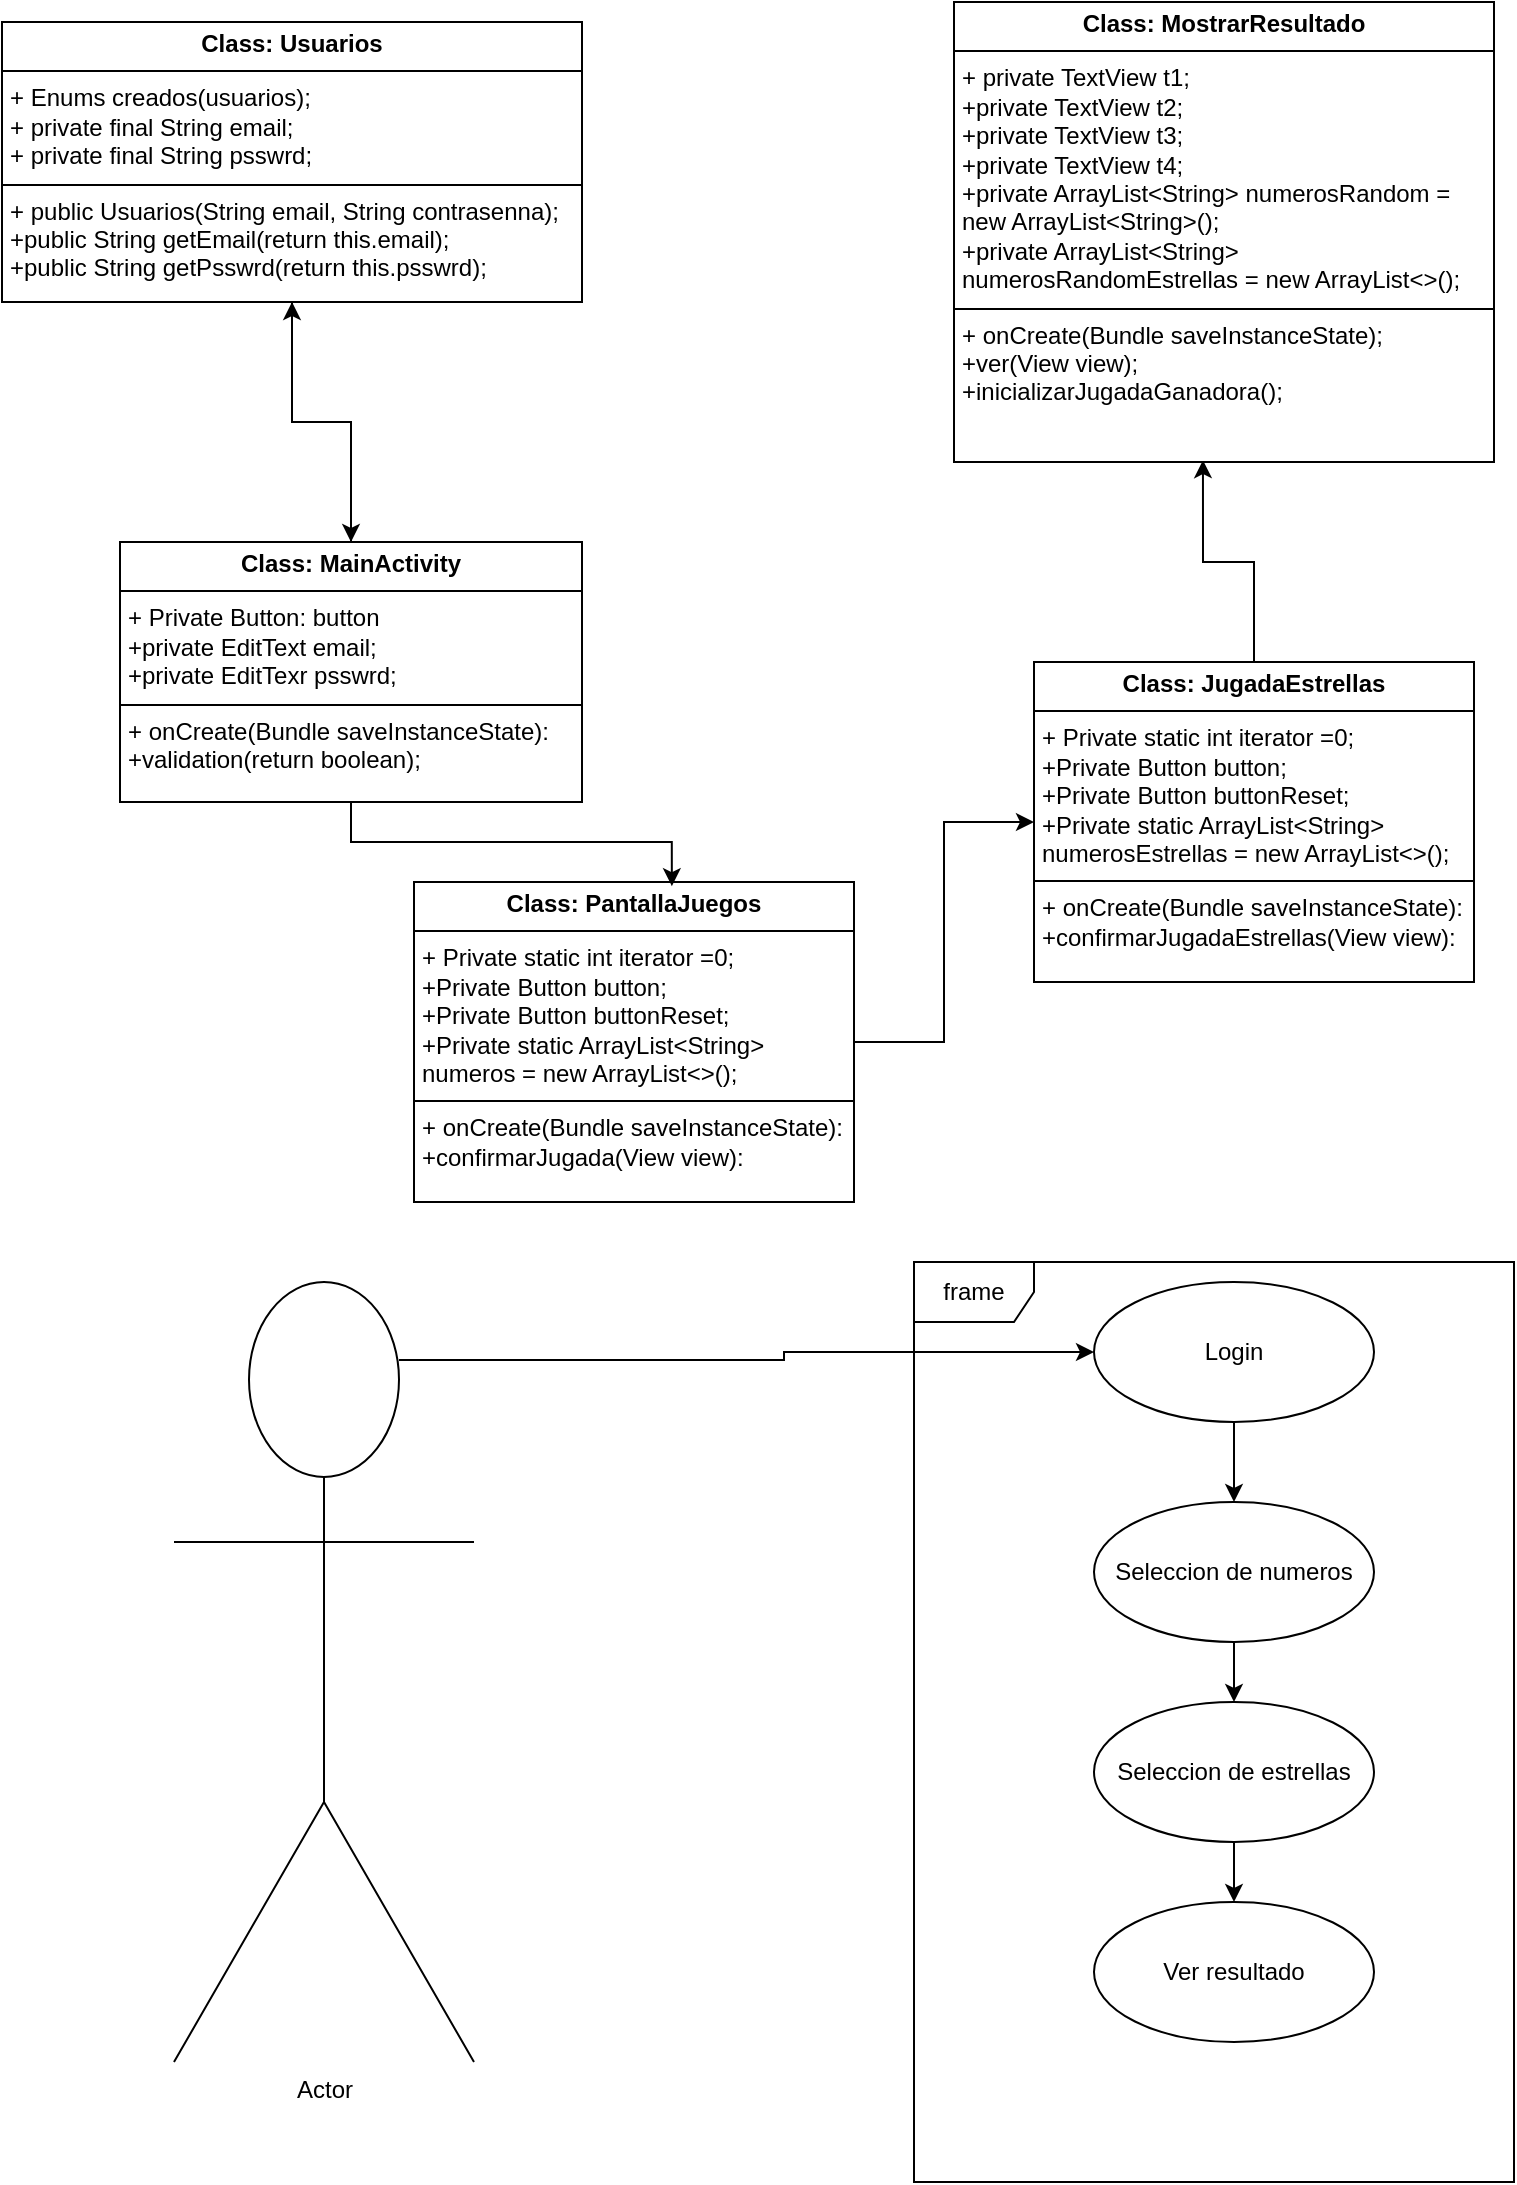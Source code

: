 <mxfile version="24.8.9">
  <diagram id="C5RBs43oDa-KdzZeNtuy" name="Page-1">
    <mxGraphModel dx="1050" dy="557" grid="1" gridSize="10" guides="1" tooltips="1" connect="1" arrows="1" fold="1" page="1" pageScale="1" pageWidth="827" pageHeight="1169" math="0" shadow="0">
      <root>
        <mxCell id="WIyWlLk6GJQsqaUBKTNV-0" />
        <mxCell id="WIyWlLk6GJQsqaUBKTNV-1" parent="WIyWlLk6GJQsqaUBKTNV-0" />
        <mxCell id="3-RYwGu2YpX6ZwUXYips-1" style="edgeStyle=orthogonalEdgeStyle;rounded=0;orthogonalLoop=1;jettySize=auto;html=1;exitX=0.5;exitY=0;exitDx=0;exitDy=0;entryX=0.5;entryY=1;entryDx=0;entryDy=0;" edge="1" parent="WIyWlLk6GJQsqaUBKTNV-1" source="knTf8s53Bz57n8RYhXM5-1" target="3-RYwGu2YpX6ZwUXYips-0">
          <mxGeometry relative="1" as="geometry" />
        </mxCell>
        <mxCell id="knTf8s53Bz57n8RYhXM5-1" value="&lt;p style=&quot;margin:0px;margin-top:4px;text-align:center;&quot;&gt;&lt;b&gt;Class: MainActivity&lt;/b&gt;&lt;/p&gt;&lt;hr size=&quot;1&quot; style=&quot;border-style:solid;&quot;&gt;&lt;p style=&quot;margin:0px;margin-left:4px;&quot;&gt;+ Private Button: button&lt;/p&gt;&lt;p style=&quot;margin:0px;margin-left:4px;&quot;&gt;+private EditText email;&lt;/p&gt;&lt;p style=&quot;margin:0px;margin-left:4px;&quot;&gt;+private EditTexr psswrd;&lt;/p&gt;&lt;hr size=&quot;1&quot; style=&quot;border-style:solid;&quot;&gt;&lt;p style=&quot;margin:0px;margin-left:4px;&quot;&gt;+ onCreate(Bundle saveInstanceState):&lt;/p&gt;&lt;p style=&quot;margin:0px;margin-left:4px;&quot;&gt;+validation(return boolean);&lt;/p&gt;" style="verticalAlign=top;align=left;overflow=fill;html=1;whiteSpace=wrap;" parent="WIyWlLk6GJQsqaUBKTNV-1" vertex="1">
          <mxGeometry x="93" y="320" width="231" height="130" as="geometry" />
        </mxCell>
        <mxCell id="knTf8s53Bz57n8RYhXM5-9" style="edgeStyle=orthogonalEdgeStyle;rounded=0;orthogonalLoop=1;jettySize=auto;html=1;entryX=0.461;entryY=0.996;entryDx=0;entryDy=0;entryPerimeter=0;" parent="WIyWlLk6GJQsqaUBKTNV-1" source="knTf8s53Bz57n8RYhXM5-2" target="knTf8s53Bz57n8RYhXM5-4" edge="1">
          <mxGeometry relative="1" as="geometry">
            <mxPoint x="604" y="590" as="targetPoint" />
          </mxGeometry>
        </mxCell>
        <mxCell id="knTf8s53Bz57n8RYhXM5-2" value="&lt;p style=&quot;margin:0px;margin-top:4px;text-align:center;&quot;&gt;&lt;b&gt;Class: JugadaEstrellas&lt;/b&gt;&lt;/p&gt;&lt;hr size=&quot;1&quot; style=&quot;border-style:solid;&quot;&gt;&lt;p style=&quot;margin:0px;margin-left:4px;&quot;&gt;+ Private static int iterator =0;&lt;/p&gt;&lt;p style=&quot;margin:0px;margin-left:4px;&quot;&gt;+Private Button button;&lt;/p&gt;&lt;p style=&quot;margin:0px;margin-left:4px;&quot;&gt;+Private Button buttonReset;&lt;/p&gt;&lt;p style=&quot;margin:0px;margin-left:4px;&quot;&gt;+Private static ArrayList&amp;lt;String&amp;gt; numerosEstrellas = new ArrayList&amp;lt;&amp;gt;();&lt;/p&gt;&lt;hr size=&quot;1&quot; style=&quot;border-style:solid;&quot;&gt;&lt;p style=&quot;margin:0px;margin-left:4px;&quot;&gt;+ onCreate(Bundle saveInstanceState):&lt;/p&gt;&lt;p style=&quot;margin:0px;margin-left:4px;&quot;&gt;+confirmarJugadaEstrellas(View view):&lt;/p&gt;" style="verticalAlign=top;align=left;overflow=fill;html=1;whiteSpace=wrap;" parent="WIyWlLk6GJQsqaUBKTNV-1" vertex="1">
          <mxGeometry x="550" y="380" width="220" height="160" as="geometry" />
        </mxCell>
        <mxCell id="knTf8s53Bz57n8RYhXM5-4" value="&lt;p style=&quot;margin:0px;margin-top:4px;text-align:center;&quot;&gt;&lt;b&gt;Class: MostrarResultado&lt;/b&gt;&lt;/p&gt;&lt;hr size=&quot;1&quot; style=&quot;border-style:solid;&quot;&gt;&lt;p style=&quot;margin:0px;margin-left:4px;&quot;&gt;+ private TextView t1;&lt;/p&gt;&lt;p style=&quot;margin:0px;margin-left:4px;&quot;&gt;+private TextView t2;&lt;/p&gt;&lt;p style=&quot;margin:0px;margin-left:4px;&quot;&gt;+private TextView t3;&lt;/p&gt;&lt;p style=&quot;margin:0px;margin-left:4px;&quot;&gt;+private TextView t4;&lt;/p&gt;&lt;p style=&quot;margin:0px;margin-left:4px;&quot;&gt;+private ArrayList&amp;lt;String&amp;gt; numerosRandom = new ArrayList&amp;lt;String&amp;gt;();&lt;/p&gt;&lt;p style=&quot;margin:0px;margin-left:4px;&quot;&gt;+private ArrayList&amp;lt;String&amp;gt; numerosRandomEstrellas = new ArrayList&amp;lt;&amp;gt;();&lt;/p&gt;&lt;hr size=&quot;1&quot; style=&quot;border-style:solid;&quot;&gt;&lt;p style=&quot;margin:0px;margin-left:4px;&quot;&gt;+ onCreate(Bundle saveInstanceState);&lt;/p&gt;&lt;p style=&quot;margin:0px;margin-left:4px;&quot;&gt;+ver(View view);&lt;/p&gt;&lt;p style=&quot;margin:0px;margin-left:4px;&quot;&gt;+inicializarJugadaGanadora();&lt;/p&gt;" style="verticalAlign=top;align=left;overflow=fill;html=1;whiteSpace=wrap;" parent="WIyWlLk6GJQsqaUBKTNV-1" vertex="1">
          <mxGeometry x="510" y="50" width="270" height="230" as="geometry" />
        </mxCell>
        <mxCell id="knTf8s53Bz57n8RYhXM5-8" style="edgeStyle=orthogonalEdgeStyle;rounded=0;orthogonalLoop=1;jettySize=auto;html=1;" parent="WIyWlLk6GJQsqaUBKTNV-1" source="knTf8s53Bz57n8RYhXM5-6" target="knTf8s53Bz57n8RYhXM5-2" edge="1">
          <mxGeometry relative="1" as="geometry" />
        </mxCell>
        <mxCell id="knTf8s53Bz57n8RYhXM5-6" value="&lt;p style=&quot;margin:0px;margin-top:4px;text-align:center;&quot;&gt;&lt;b&gt;Class: PantallaJuegos&lt;/b&gt;&lt;/p&gt;&lt;hr size=&quot;1&quot; style=&quot;border-style:solid;&quot;&gt;&lt;p style=&quot;margin:0px;margin-left:4px;&quot;&gt;+ Private static int iterator =0;&lt;/p&gt;&lt;p style=&quot;margin:0px;margin-left:4px;&quot;&gt;+Private Button button;&lt;/p&gt;&lt;p style=&quot;margin:0px;margin-left:4px;&quot;&gt;+Private Button buttonReset;&lt;/p&gt;&lt;p style=&quot;margin:0px;margin-left:4px;&quot;&gt;+Private static ArrayList&amp;lt;String&amp;gt; numeros = new ArrayList&amp;lt;&amp;gt;();&lt;/p&gt;&lt;hr size=&quot;1&quot; style=&quot;border-style:solid;&quot;&gt;&lt;p style=&quot;margin:0px;margin-left:4px;&quot;&gt;+ onCreate(Bundle saveInstanceState):&lt;/p&gt;&lt;p style=&quot;margin:0px;margin-left:4px;&quot;&gt;+confirmarJugada(View view):&lt;/p&gt;" style="verticalAlign=top;align=left;overflow=fill;html=1;whiteSpace=wrap;" parent="WIyWlLk6GJQsqaUBKTNV-1" vertex="1">
          <mxGeometry x="240" y="490" width="220" height="160" as="geometry" />
        </mxCell>
        <mxCell id="knTf8s53Bz57n8RYhXM5-7" style="edgeStyle=orthogonalEdgeStyle;rounded=0;orthogonalLoop=1;jettySize=auto;html=1;entryX=0.586;entryY=0.013;entryDx=0;entryDy=0;entryPerimeter=0;" parent="WIyWlLk6GJQsqaUBKTNV-1" source="knTf8s53Bz57n8RYhXM5-1" target="knTf8s53Bz57n8RYhXM5-6" edge="1">
          <mxGeometry relative="1" as="geometry" />
        </mxCell>
        <mxCell id="3-RYwGu2YpX6ZwUXYips-2" style="edgeStyle=orthogonalEdgeStyle;rounded=0;orthogonalLoop=1;jettySize=auto;html=1;" edge="1" parent="WIyWlLk6GJQsqaUBKTNV-1" source="3-RYwGu2YpX6ZwUXYips-0" target="knTf8s53Bz57n8RYhXM5-1">
          <mxGeometry relative="1" as="geometry" />
        </mxCell>
        <mxCell id="3-RYwGu2YpX6ZwUXYips-0" value="&lt;p style=&quot;margin:0px;margin-top:4px;text-align:center;&quot;&gt;&lt;b&gt;Class: Usuarios&lt;/b&gt;&lt;/p&gt;&lt;hr size=&quot;1&quot; style=&quot;border-style:solid;&quot;&gt;&lt;p style=&quot;margin:0px;margin-left:4px;&quot;&gt;+ Enums creados(usuarios);&lt;/p&gt;&lt;p style=&quot;margin:0px;margin-left:4px;&quot;&gt;+ private final String email;&lt;/p&gt;&lt;p style=&quot;margin:0px;margin-left:4px;&quot;&gt;+ private final String psswrd;&amp;nbsp;&lt;/p&gt;&lt;hr size=&quot;1&quot; style=&quot;border-style:solid;&quot;&gt;&lt;p style=&quot;margin:0px;margin-left:4px;&quot;&gt;+ public Usuarios(String email, String contrasenna);&lt;/p&gt;&lt;p style=&quot;margin:0px;margin-left:4px;&quot;&gt;+public String getEmail(return this.email);&lt;/p&gt;&lt;p style=&quot;margin:0px;margin-left:4px;&quot;&gt;+public String getPsswrd(return this.psswrd);&lt;/p&gt;" style="verticalAlign=top;align=left;overflow=fill;html=1;whiteSpace=wrap;" vertex="1" parent="WIyWlLk6GJQsqaUBKTNV-1">
          <mxGeometry x="34" y="60" width="290" height="140" as="geometry" />
        </mxCell>
        <mxCell id="3-RYwGu2YpX6ZwUXYips-3" value="frame" style="shape=umlFrame;whiteSpace=wrap;html=1;pointerEvents=0;" vertex="1" parent="WIyWlLk6GJQsqaUBKTNV-1">
          <mxGeometry x="490" y="680" width="300" height="460" as="geometry" />
        </mxCell>
        <mxCell id="3-RYwGu2YpX6ZwUXYips-19" style="edgeStyle=orthogonalEdgeStyle;rounded=0;orthogonalLoop=1;jettySize=auto;html=1;exitX=0.5;exitY=1;exitDx=0;exitDy=0;entryX=0.5;entryY=0;entryDx=0;entryDy=0;" edge="1" parent="WIyWlLk6GJQsqaUBKTNV-1" source="3-RYwGu2YpX6ZwUXYips-4" target="3-RYwGu2YpX6ZwUXYips-5">
          <mxGeometry relative="1" as="geometry" />
        </mxCell>
        <mxCell id="3-RYwGu2YpX6ZwUXYips-4" value="Login" style="ellipse;whiteSpace=wrap;html=1;" vertex="1" parent="WIyWlLk6GJQsqaUBKTNV-1">
          <mxGeometry x="580" y="690" width="140" height="70" as="geometry" />
        </mxCell>
        <mxCell id="3-RYwGu2YpX6ZwUXYips-20" value="" style="edgeStyle=orthogonalEdgeStyle;rounded=0;orthogonalLoop=1;jettySize=auto;html=1;" edge="1" parent="WIyWlLk6GJQsqaUBKTNV-1" source="3-RYwGu2YpX6ZwUXYips-5" target="3-RYwGu2YpX6ZwUXYips-6">
          <mxGeometry relative="1" as="geometry" />
        </mxCell>
        <mxCell id="3-RYwGu2YpX6ZwUXYips-5" value="Seleccion de numeros&lt;span style=&quot;color: rgba(0, 0, 0, 0); font-family: monospace; font-size: 0px; text-align: start; text-wrap-mode: nowrap;&quot;&gt;%3CmxGraphModel%3E%3Croot%3E%3CmxCell%20id%3D%220%22%2F%3E%3CmxCell%20id%3D%221%22%20parent%3D%220%22%2F%3E%3CmxCell%20id%3D%222%22%20value%3D%22Login%22%20style%3D%22ellipse%3BwhiteSpace%3Dwrap%3Bhtml%3D1%3B%22%20vertex%3D%221%22%20parent%3D%221%22%3E%3CmxGeometry%20x%3D%22580%22%20y%3D%22700%22%20width%3D%22140%22%20height%3D%2270%22%20as%3D%22geometry%22%2F%3E%3C%2FmxCell%3E%3C%2Froot%3E%3C%2FmxGraphModel%3E&lt;/span&gt;" style="ellipse;whiteSpace=wrap;html=1;" vertex="1" parent="WIyWlLk6GJQsqaUBKTNV-1">
          <mxGeometry x="580" y="800" width="140" height="70" as="geometry" />
        </mxCell>
        <mxCell id="3-RYwGu2YpX6ZwUXYips-21" value="" style="edgeStyle=orthogonalEdgeStyle;rounded=0;orthogonalLoop=1;jettySize=auto;html=1;" edge="1" parent="WIyWlLk6GJQsqaUBKTNV-1" source="3-RYwGu2YpX6ZwUXYips-6" target="3-RYwGu2YpX6ZwUXYips-7">
          <mxGeometry relative="1" as="geometry" />
        </mxCell>
        <mxCell id="3-RYwGu2YpX6ZwUXYips-6" value="Seleccion de estrellas" style="ellipse;whiteSpace=wrap;html=1;" vertex="1" parent="WIyWlLk6GJQsqaUBKTNV-1">
          <mxGeometry x="580" y="900" width="140" height="70" as="geometry" />
        </mxCell>
        <mxCell id="3-RYwGu2YpX6ZwUXYips-7" value="Ver resultado" style="ellipse;whiteSpace=wrap;html=1;" vertex="1" parent="WIyWlLk6GJQsqaUBKTNV-1">
          <mxGeometry x="580" y="1000" width="140" height="70" as="geometry" />
        </mxCell>
        <mxCell id="3-RYwGu2YpX6ZwUXYips-15" style="edgeStyle=orthogonalEdgeStyle;rounded=0;orthogonalLoop=1;jettySize=auto;html=1;exitX=0.75;exitY=0.1;exitDx=0;exitDy=0;exitPerimeter=0;" edge="1" parent="WIyWlLk6GJQsqaUBKTNV-1" source="3-RYwGu2YpX6ZwUXYips-8" target="3-RYwGu2YpX6ZwUXYips-4">
          <mxGeometry relative="1" as="geometry" />
        </mxCell>
        <mxCell id="3-RYwGu2YpX6ZwUXYips-8" value="Actor" style="shape=umlActor;verticalLabelPosition=bottom;verticalAlign=top;html=1;" vertex="1" parent="WIyWlLk6GJQsqaUBKTNV-1">
          <mxGeometry x="120" y="690" width="150" height="390" as="geometry" />
        </mxCell>
      </root>
    </mxGraphModel>
  </diagram>
</mxfile>
